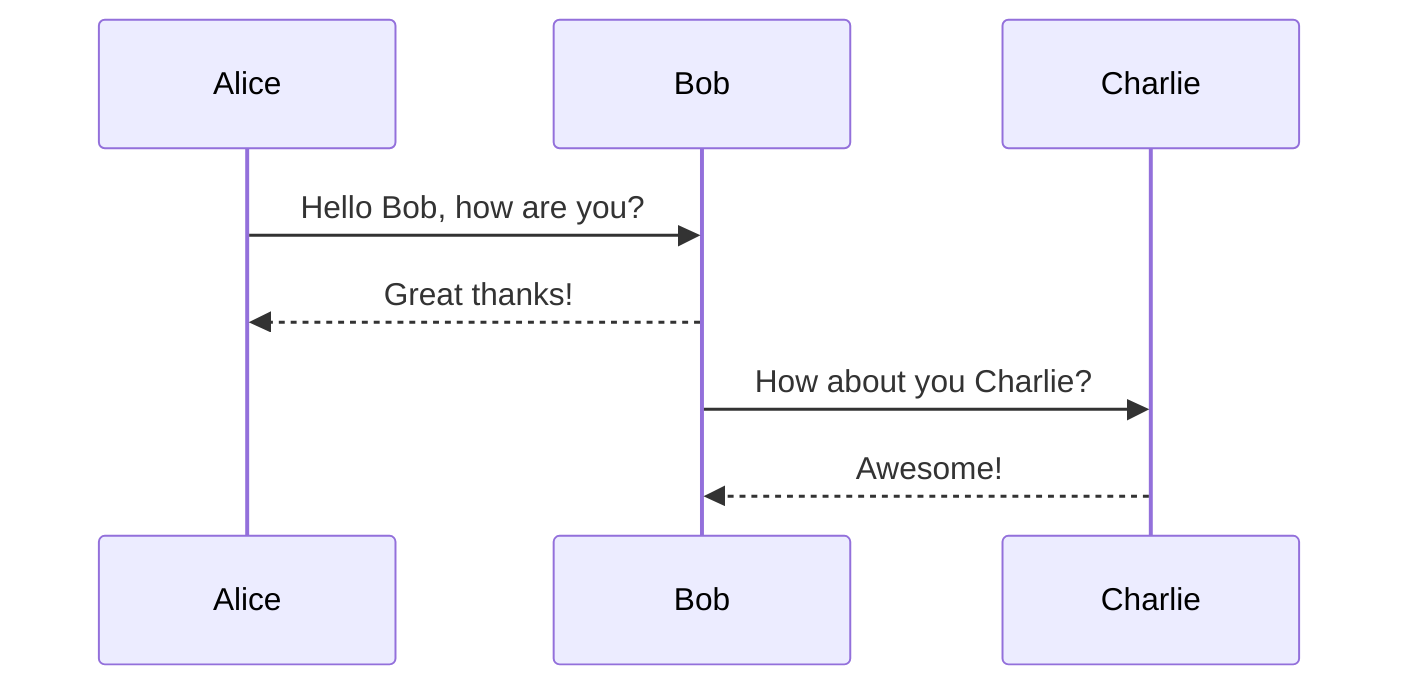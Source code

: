 sequenceDiagram
    participant Alice
    participant Bob
    participant Charlie
    Alice->>Bob: Hello Bob, how are you?
    Bob-->>Alice: Great thanks!
    Bob->>Charlie: How about you Charlie?
    Charlie-->>Bob: Awesome!